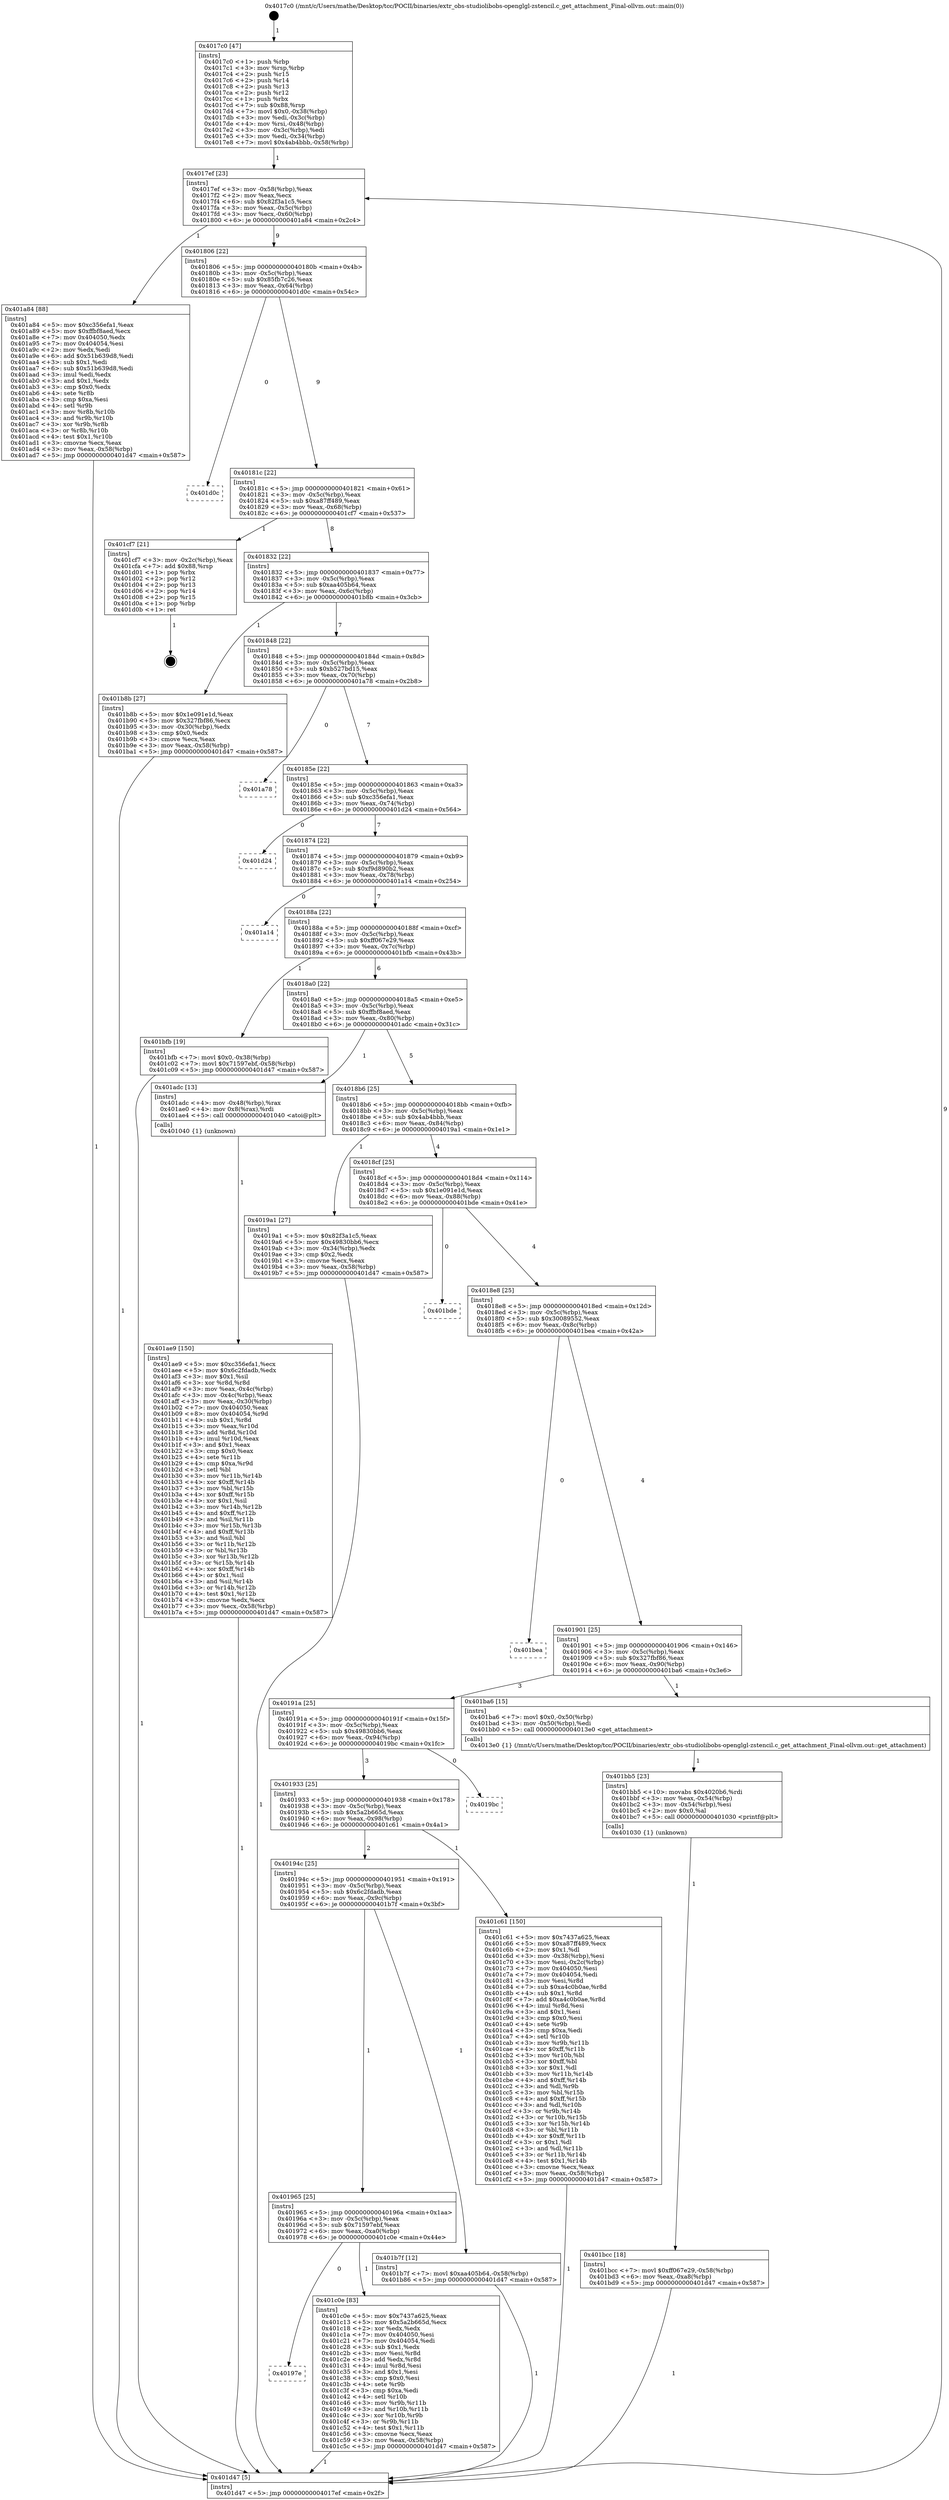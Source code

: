 digraph "0x4017c0" {
  label = "0x4017c0 (/mnt/c/Users/mathe/Desktop/tcc/POCII/binaries/extr_obs-studiolibobs-openglgl-zstencil.c_get_attachment_Final-ollvm.out::main(0))"
  labelloc = "t"
  node[shape=record]

  Entry [label="",width=0.3,height=0.3,shape=circle,fillcolor=black,style=filled]
  "0x4017ef" [label="{
     0x4017ef [23]\l
     | [instrs]\l
     &nbsp;&nbsp;0x4017ef \<+3\>: mov -0x58(%rbp),%eax\l
     &nbsp;&nbsp;0x4017f2 \<+2\>: mov %eax,%ecx\l
     &nbsp;&nbsp;0x4017f4 \<+6\>: sub $0x82f3a1c5,%ecx\l
     &nbsp;&nbsp;0x4017fa \<+3\>: mov %eax,-0x5c(%rbp)\l
     &nbsp;&nbsp;0x4017fd \<+3\>: mov %ecx,-0x60(%rbp)\l
     &nbsp;&nbsp;0x401800 \<+6\>: je 0000000000401a84 \<main+0x2c4\>\l
  }"]
  "0x401a84" [label="{
     0x401a84 [88]\l
     | [instrs]\l
     &nbsp;&nbsp;0x401a84 \<+5\>: mov $0xc356efa1,%eax\l
     &nbsp;&nbsp;0x401a89 \<+5\>: mov $0xffbf8aed,%ecx\l
     &nbsp;&nbsp;0x401a8e \<+7\>: mov 0x404050,%edx\l
     &nbsp;&nbsp;0x401a95 \<+7\>: mov 0x404054,%esi\l
     &nbsp;&nbsp;0x401a9c \<+2\>: mov %edx,%edi\l
     &nbsp;&nbsp;0x401a9e \<+6\>: add $0x51b639d8,%edi\l
     &nbsp;&nbsp;0x401aa4 \<+3\>: sub $0x1,%edi\l
     &nbsp;&nbsp;0x401aa7 \<+6\>: sub $0x51b639d8,%edi\l
     &nbsp;&nbsp;0x401aad \<+3\>: imul %edi,%edx\l
     &nbsp;&nbsp;0x401ab0 \<+3\>: and $0x1,%edx\l
     &nbsp;&nbsp;0x401ab3 \<+3\>: cmp $0x0,%edx\l
     &nbsp;&nbsp;0x401ab6 \<+4\>: sete %r8b\l
     &nbsp;&nbsp;0x401aba \<+3\>: cmp $0xa,%esi\l
     &nbsp;&nbsp;0x401abd \<+4\>: setl %r9b\l
     &nbsp;&nbsp;0x401ac1 \<+3\>: mov %r8b,%r10b\l
     &nbsp;&nbsp;0x401ac4 \<+3\>: and %r9b,%r10b\l
     &nbsp;&nbsp;0x401ac7 \<+3\>: xor %r9b,%r8b\l
     &nbsp;&nbsp;0x401aca \<+3\>: or %r8b,%r10b\l
     &nbsp;&nbsp;0x401acd \<+4\>: test $0x1,%r10b\l
     &nbsp;&nbsp;0x401ad1 \<+3\>: cmovne %ecx,%eax\l
     &nbsp;&nbsp;0x401ad4 \<+3\>: mov %eax,-0x58(%rbp)\l
     &nbsp;&nbsp;0x401ad7 \<+5\>: jmp 0000000000401d47 \<main+0x587\>\l
  }"]
  "0x401806" [label="{
     0x401806 [22]\l
     | [instrs]\l
     &nbsp;&nbsp;0x401806 \<+5\>: jmp 000000000040180b \<main+0x4b\>\l
     &nbsp;&nbsp;0x40180b \<+3\>: mov -0x5c(%rbp),%eax\l
     &nbsp;&nbsp;0x40180e \<+5\>: sub $0x85fb7c26,%eax\l
     &nbsp;&nbsp;0x401813 \<+3\>: mov %eax,-0x64(%rbp)\l
     &nbsp;&nbsp;0x401816 \<+6\>: je 0000000000401d0c \<main+0x54c\>\l
  }"]
  Exit [label="",width=0.3,height=0.3,shape=circle,fillcolor=black,style=filled,peripheries=2]
  "0x401d0c" [label="{
     0x401d0c\l
  }", style=dashed]
  "0x40181c" [label="{
     0x40181c [22]\l
     | [instrs]\l
     &nbsp;&nbsp;0x40181c \<+5\>: jmp 0000000000401821 \<main+0x61\>\l
     &nbsp;&nbsp;0x401821 \<+3\>: mov -0x5c(%rbp),%eax\l
     &nbsp;&nbsp;0x401824 \<+5\>: sub $0xa87ff489,%eax\l
     &nbsp;&nbsp;0x401829 \<+3\>: mov %eax,-0x68(%rbp)\l
     &nbsp;&nbsp;0x40182c \<+6\>: je 0000000000401cf7 \<main+0x537\>\l
  }"]
  "0x40197e" [label="{
     0x40197e\l
  }", style=dashed]
  "0x401cf7" [label="{
     0x401cf7 [21]\l
     | [instrs]\l
     &nbsp;&nbsp;0x401cf7 \<+3\>: mov -0x2c(%rbp),%eax\l
     &nbsp;&nbsp;0x401cfa \<+7\>: add $0x88,%rsp\l
     &nbsp;&nbsp;0x401d01 \<+1\>: pop %rbx\l
     &nbsp;&nbsp;0x401d02 \<+2\>: pop %r12\l
     &nbsp;&nbsp;0x401d04 \<+2\>: pop %r13\l
     &nbsp;&nbsp;0x401d06 \<+2\>: pop %r14\l
     &nbsp;&nbsp;0x401d08 \<+2\>: pop %r15\l
     &nbsp;&nbsp;0x401d0a \<+1\>: pop %rbp\l
     &nbsp;&nbsp;0x401d0b \<+1\>: ret\l
  }"]
  "0x401832" [label="{
     0x401832 [22]\l
     | [instrs]\l
     &nbsp;&nbsp;0x401832 \<+5\>: jmp 0000000000401837 \<main+0x77\>\l
     &nbsp;&nbsp;0x401837 \<+3\>: mov -0x5c(%rbp),%eax\l
     &nbsp;&nbsp;0x40183a \<+5\>: sub $0xaa405b64,%eax\l
     &nbsp;&nbsp;0x40183f \<+3\>: mov %eax,-0x6c(%rbp)\l
     &nbsp;&nbsp;0x401842 \<+6\>: je 0000000000401b8b \<main+0x3cb\>\l
  }"]
  "0x401c0e" [label="{
     0x401c0e [83]\l
     | [instrs]\l
     &nbsp;&nbsp;0x401c0e \<+5\>: mov $0x7437a625,%eax\l
     &nbsp;&nbsp;0x401c13 \<+5\>: mov $0x5a2b665d,%ecx\l
     &nbsp;&nbsp;0x401c18 \<+2\>: xor %edx,%edx\l
     &nbsp;&nbsp;0x401c1a \<+7\>: mov 0x404050,%esi\l
     &nbsp;&nbsp;0x401c21 \<+7\>: mov 0x404054,%edi\l
     &nbsp;&nbsp;0x401c28 \<+3\>: sub $0x1,%edx\l
     &nbsp;&nbsp;0x401c2b \<+3\>: mov %esi,%r8d\l
     &nbsp;&nbsp;0x401c2e \<+3\>: add %edx,%r8d\l
     &nbsp;&nbsp;0x401c31 \<+4\>: imul %r8d,%esi\l
     &nbsp;&nbsp;0x401c35 \<+3\>: and $0x1,%esi\l
     &nbsp;&nbsp;0x401c38 \<+3\>: cmp $0x0,%esi\l
     &nbsp;&nbsp;0x401c3b \<+4\>: sete %r9b\l
     &nbsp;&nbsp;0x401c3f \<+3\>: cmp $0xa,%edi\l
     &nbsp;&nbsp;0x401c42 \<+4\>: setl %r10b\l
     &nbsp;&nbsp;0x401c46 \<+3\>: mov %r9b,%r11b\l
     &nbsp;&nbsp;0x401c49 \<+3\>: and %r10b,%r11b\l
     &nbsp;&nbsp;0x401c4c \<+3\>: xor %r10b,%r9b\l
     &nbsp;&nbsp;0x401c4f \<+3\>: or %r9b,%r11b\l
     &nbsp;&nbsp;0x401c52 \<+4\>: test $0x1,%r11b\l
     &nbsp;&nbsp;0x401c56 \<+3\>: cmovne %ecx,%eax\l
     &nbsp;&nbsp;0x401c59 \<+3\>: mov %eax,-0x58(%rbp)\l
     &nbsp;&nbsp;0x401c5c \<+5\>: jmp 0000000000401d47 \<main+0x587\>\l
  }"]
  "0x401b8b" [label="{
     0x401b8b [27]\l
     | [instrs]\l
     &nbsp;&nbsp;0x401b8b \<+5\>: mov $0x1e091e1d,%eax\l
     &nbsp;&nbsp;0x401b90 \<+5\>: mov $0x327fbf86,%ecx\l
     &nbsp;&nbsp;0x401b95 \<+3\>: mov -0x30(%rbp),%edx\l
     &nbsp;&nbsp;0x401b98 \<+3\>: cmp $0x0,%edx\l
     &nbsp;&nbsp;0x401b9b \<+3\>: cmove %ecx,%eax\l
     &nbsp;&nbsp;0x401b9e \<+3\>: mov %eax,-0x58(%rbp)\l
     &nbsp;&nbsp;0x401ba1 \<+5\>: jmp 0000000000401d47 \<main+0x587\>\l
  }"]
  "0x401848" [label="{
     0x401848 [22]\l
     | [instrs]\l
     &nbsp;&nbsp;0x401848 \<+5\>: jmp 000000000040184d \<main+0x8d\>\l
     &nbsp;&nbsp;0x40184d \<+3\>: mov -0x5c(%rbp),%eax\l
     &nbsp;&nbsp;0x401850 \<+5\>: sub $0xb527bd15,%eax\l
     &nbsp;&nbsp;0x401855 \<+3\>: mov %eax,-0x70(%rbp)\l
     &nbsp;&nbsp;0x401858 \<+6\>: je 0000000000401a78 \<main+0x2b8\>\l
  }"]
  "0x401bcc" [label="{
     0x401bcc [18]\l
     | [instrs]\l
     &nbsp;&nbsp;0x401bcc \<+7\>: movl $0xff067e29,-0x58(%rbp)\l
     &nbsp;&nbsp;0x401bd3 \<+6\>: mov %eax,-0xa8(%rbp)\l
     &nbsp;&nbsp;0x401bd9 \<+5\>: jmp 0000000000401d47 \<main+0x587\>\l
  }"]
  "0x401a78" [label="{
     0x401a78\l
  }", style=dashed]
  "0x40185e" [label="{
     0x40185e [22]\l
     | [instrs]\l
     &nbsp;&nbsp;0x40185e \<+5\>: jmp 0000000000401863 \<main+0xa3\>\l
     &nbsp;&nbsp;0x401863 \<+3\>: mov -0x5c(%rbp),%eax\l
     &nbsp;&nbsp;0x401866 \<+5\>: sub $0xc356efa1,%eax\l
     &nbsp;&nbsp;0x40186b \<+3\>: mov %eax,-0x74(%rbp)\l
     &nbsp;&nbsp;0x40186e \<+6\>: je 0000000000401d24 \<main+0x564\>\l
  }"]
  "0x401bb5" [label="{
     0x401bb5 [23]\l
     | [instrs]\l
     &nbsp;&nbsp;0x401bb5 \<+10\>: movabs $0x4020b6,%rdi\l
     &nbsp;&nbsp;0x401bbf \<+3\>: mov %eax,-0x54(%rbp)\l
     &nbsp;&nbsp;0x401bc2 \<+3\>: mov -0x54(%rbp),%esi\l
     &nbsp;&nbsp;0x401bc5 \<+2\>: mov $0x0,%al\l
     &nbsp;&nbsp;0x401bc7 \<+5\>: call 0000000000401030 \<printf@plt\>\l
     | [calls]\l
     &nbsp;&nbsp;0x401030 \{1\} (unknown)\l
  }"]
  "0x401d24" [label="{
     0x401d24\l
  }", style=dashed]
  "0x401874" [label="{
     0x401874 [22]\l
     | [instrs]\l
     &nbsp;&nbsp;0x401874 \<+5\>: jmp 0000000000401879 \<main+0xb9\>\l
     &nbsp;&nbsp;0x401879 \<+3\>: mov -0x5c(%rbp),%eax\l
     &nbsp;&nbsp;0x40187c \<+5\>: sub $0xf9d890b2,%eax\l
     &nbsp;&nbsp;0x401881 \<+3\>: mov %eax,-0x78(%rbp)\l
     &nbsp;&nbsp;0x401884 \<+6\>: je 0000000000401a14 \<main+0x254\>\l
  }"]
  "0x401965" [label="{
     0x401965 [25]\l
     | [instrs]\l
     &nbsp;&nbsp;0x401965 \<+5\>: jmp 000000000040196a \<main+0x1aa\>\l
     &nbsp;&nbsp;0x40196a \<+3\>: mov -0x5c(%rbp),%eax\l
     &nbsp;&nbsp;0x40196d \<+5\>: sub $0x71597ebf,%eax\l
     &nbsp;&nbsp;0x401972 \<+6\>: mov %eax,-0xa0(%rbp)\l
     &nbsp;&nbsp;0x401978 \<+6\>: je 0000000000401c0e \<main+0x44e\>\l
  }"]
  "0x401a14" [label="{
     0x401a14\l
  }", style=dashed]
  "0x40188a" [label="{
     0x40188a [22]\l
     | [instrs]\l
     &nbsp;&nbsp;0x40188a \<+5\>: jmp 000000000040188f \<main+0xcf\>\l
     &nbsp;&nbsp;0x40188f \<+3\>: mov -0x5c(%rbp),%eax\l
     &nbsp;&nbsp;0x401892 \<+5\>: sub $0xff067e29,%eax\l
     &nbsp;&nbsp;0x401897 \<+3\>: mov %eax,-0x7c(%rbp)\l
     &nbsp;&nbsp;0x40189a \<+6\>: je 0000000000401bfb \<main+0x43b\>\l
  }"]
  "0x401b7f" [label="{
     0x401b7f [12]\l
     | [instrs]\l
     &nbsp;&nbsp;0x401b7f \<+7\>: movl $0xaa405b64,-0x58(%rbp)\l
     &nbsp;&nbsp;0x401b86 \<+5\>: jmp 0000000000401d47 \<main+0x587\>\l
  }"]
  "0x401bfb" [label="{
     0x401bfb [19]\l
     | [instrs]\l
     &nbsp;&nbsp;0x401bfb \<+7\>: movl $0x0,-0x38(%rbp)\l
     &nbsp;&nbsp;0x401c02 \<+7\>: movl $0x71597ebf,-0x58(%rbp)\l
     &nbsp;&nbsp;0x401c09 \<+5\>: jmp 0000000000401d47 \<main+0x587\>\l
  }"]
  "0x4018a0" [label="{
     0x4018a0 [22]\l
     | [instrs]\l
     &nbsp;&nbsp;0x4018a0 \<+5\>: jmp 00000000004018a5 \<main+0xe5\>\l
     &nbsp;&nbsp;0x4018a5 \<+3\>: mov -0x5c(%rbp),%eax\l
     &nbsp;&nbsp;0x4018a8 \<+5\>: sub $0xffbf8aed,%eax\l
     &nbsp;&nbsp;0x4018ad \<+3\>: mov %eax,-0x80(%rbp)\l
     &nbsp;&nbsp;0x4018b0 \<+6\>: je 0000000000401adc \<main+0x31c\>\l
  }"]
  "0x40194c" [label="{
     0x40194c [25]\l
     | [instrs]\l
     &nbsp;&nbsp;0x40194c \<+5\>: jmp 0000000000401951 \<main+0x191\>\l
     &nbsp;&nbsp;0x401951 \<+3\>: mov -0x5c(%rbp),%eax\l
     &nbsp;&nbsp;0x401954 \<+5\>: sub $0x6c2fdadb,%eax\l
     &nbsp;&nbsp;0x401959 \<+6\>: mov %eax,-0x9c(%rbp)\l
     &nbsp;&nbsp;0x40195f \<+6\>: je 0000000000401b7f \<main+0x3bf\>\l
  }"]
  "0x401adc" [label="{
     0x401adc [13]\l
     | [instrs]\l
     &nbsp;&nbsp;0x401adc \<+4\>: mov -0x48(%rbp),%rax\l
     &nbsp;&nbsp;0x401ae0 \<+4\>: mov 0x8(%rax),%rdi\l
     &nbsp;&nbsp;0x401ae4 \<+5\>: call 0000000000401040 \<atoi@plt\>\l
     | [calls]\l
     &nbsp;&nbsp;0x401040 \{1\} (unknown)\l
  }"]
  "0x4018b6" [label="{
     0x4018b6 [25]\l
     | [instrs]\l
     &nbsp;&nbsp;0x4018b6 \<+5\>: jmp 00000000004018bb \<main+0xfb\>\l
     &nbsp;&nbsp;0x4018bb \<+3\>: mov -0x5c(%rbp),%eax\l
     &nbsp;&nbsp;0x4018be \<+5\>: sub $0x4ab4bbb,%eax\l
     &nbsp;&nbsp;0x4018c3 \<+6\>: mov %eax,-0x84(%rbp)\l
     &nbsp;&nbsp;0x4018c9 \<+6\>: je 00000000004019a1 \<main+0x1e1\>\l
  }"]
  "0x401c61" [label="{
     0x401c61 [150]\l
     | [instrs]\l
     &nbsp;&nbsp;0x401c61 \<+5\>: mov $0x7437a625,%eax\l
     &nbsp;&nbsp;0x401c66 \<+5\>: mov $0xa87ff489,%ecx\l
     &nbsp;&nbsp;0x401c6b \<+2\>: mov $0x1,%dl\l
     &nbsp;&nbsp;0x401c6d \<+3\>: mov -0x38(%rbp),%esi\l
     &nbsp;&nbsp;0x401c70 \<+3\>: mov %esi,-0x2c(%rbp)\l
     &nbsp;&nbsp;0x401c73 \<+7\>: mov 0x404050,%esi\l
     &nbsp;&nbsp;0x401c7a \<+7\>: mov 0x404054,%edi\l
     &nbsp;&nbsp;0x401c81 \<+3\>: mov %esi,%r8d\l
     &nbsp;&nbsp;0x401c84 \<+7\>: sub $0xa4c0b0ae,%r8d\l
     &nbsp;&nbsp;0x401c8b \<+4\>: sub $0x1,%r8d\l
     &nbsp;&nbsp;0x401c8f \<+7\>: add $0xa4c0b0ae,%r8d\l
     &nbsp;&nbsp;0x401c96 \<+4\>: imul %r8d,%esi\l
     &nbsp;&nbsp;0x401c9a \<+3\>: and $0x1,%esi\l
     &nbsp;&nbsp;0x401c9d \<+3\>: cmp $0x0,%esi\l
     &nbsp;&nbsp;0x401ca0 \<+4\>: sete %r9b\l
     &nbsp;&nbsp;0x401ca4 \<+3\>: cmp $0xa,%edi\l
     &nbsp;&nbsp;0x401ca7 \<+4\>: setl %r10b\l
     &nbsp;&nbsp;0x401cab \<+3\>: mov %r9b,%r11b\l
     &nbsp;&nbsp;0x401cae \<+4\>: xor $0xff,%r11b\l
     &nbsp;&nbsp;0x401cb2 \<+3\>: mov %r10b,%bl\l
     &nbsp;&nbsp;0x401cb5 \<+3\>: xor $0xff,%bl\l
     &nbsp;&nbsp;0x401cb8 \<+3\>: xor $0x1,%dl\l
     &nbsp;&nbsp;0x401cbb \<+3\>: mov %r11b,%r14b\l
     &nbsp;&nbsp;0x401cbe \<+4\>: and $0xff,%r14b\l
     &nbsp;&nbsp;0x401cc2 \<+3\>: and %dl,%r9b\l
     &nbsp;&nbsp;0x401cc5 \<+3\>: mov %bl,%r15b\l
     &nbsp;&nbsp;0x401cc8 \<+4\>: and $0xff,%r15b\l
     &nbsp;&nbsp;0x401ccc \<+3\>: and %dl,%r10b\l
     &nbsp;&nbsp;0x401ccf \<+3\>: or %r9b,%r14b\l
     &nbsp;&nbsp;0x401cd2 \<+3\>: or %r10b,%r15b\l
     &nbsp;&nbsp;0x401cd5 \<+3\>: xor %r15b,%r14b\l
     &nbsp;&nbsp;0x401cd8 \<+3\>: or %bl,%r11b\l
     &nbsp;&nbsp;0x401cdb \<+4\>: xor $0xff,%r11b\l
     &nbsp;&nbsp;0x401cdf \<+3\>: or $0x1,%dl\l
     &nbsp;&nbsp;0x401ce2 \<+3\>: and %dl,%r11b\l
     &nbsp;&nbsp;0x401ce5 \<+3\>: or %r11b,%r14b\l
     &nbsp;&nbsp;0x401ce8 \<+4\>: test $0x1,%r14b\l
     &nbsp;&nbsp;0x401cec \<+3\>: cmovne %ecx,%eax\l
     &nbsp;&nbsp;0x401cef \<+3\>: mov %eax,-0x58(%rbp)\l
     &nbsp;&nbsp;0x401cf2 \<+5\>: jmp 0000000000401d47 \<main+0x587\>\l
  }"]
  "0x4019a1" [label="{
     0x4019a1 [27]\l
     | [instrs]\l
     &nbsp;&nbsp;0x4019a1 \<+5\>: mov $0x82f3a1c5,%eax\l
     &nbsp;&nbsp;0x4019a6 \<+5\>: mov $0x49830bb6,%ecx\l
     &nbsp;&nbsp;0x4019ab \<+3\>: mov -0x34(%rbp),%edx\l
     &nbsp;&nbsp;0x4019ae \<+3\>: cmp $0x2,%edx\l
     &nbsp;&nbsp;0x4019b1 \<+3\>: cmovne %ecx,%eax\l
     &nbsp;&nbsp;0x4019b4 \<+3\>: mov %eax,-0x58(%rbp)\l
     &nbsp;&nbsp;0x4019b7 \<+5\>: jmp 0000000000401d47 \<main+0x587\>\l
  }"]
  "0x4018cf" [label="{
     0x4018cf [25]\l
     | [instrs]\l
     &nbsp;&nbsp;0x4018cf \<+5\>: jmp 00000000004018d4 \<main+0x114\>\l
     &nbsp;&nbsp;0x4018d4 \<+3\>: mov -0x5c(%rbp),%eax\l
     &nbsp;&nbsp;0x4018d7 \<+5\>: sub $0x1e091e1d,%eax\l
     &nbsp;&nbsp;0x4018dc \<+6\>: mov %eax,-0x88(%rbp)\l
     &nbsp;&nbsp;0x4018e2 \<+6\>: je 0000000000401bde \<main+0x41e\>\l
  }"]
  "0x401d47" [label="{
     0x401d47 [5]\l
     | [instrs]\l
     &nbsp;&nbsp;0x401d47 \<+5\>: jmp 00000000004017ef \<main+0x2f\>\l
  }"]
  "0x4017c0" [label="{
     0x4017c0 [47]\l
     | [instrs]\l
     &nbsp;&nbsp;0x4017c0 \<+1\>: push %rbp\l
     &nbsp;&nbsp;0x4017c1 \<+3\>: mov %rsp,%rbp\l
     &nbsp;&nbsp;0x4017c4 \<+2\>: push %r15\l
     &nbsp;&nbsp;0x4017c6 \<+2\>: push %r14\l
     &nbsp;&nbsp;0x4017c8 \<+2\>: push %r13\l
     &nbsp;&nbsp;0x4017ca \<+2\>: push %r12\l
     &nbsp;&nbsp;0x4017cc \<+1\>: push %rbx\l
     &nbsp;&nbsp;0x4017cd \<+7\>: sub $0x88,%rsp\l
     &nbsp;&nbsp;0x4017d4 \<+7\>: movl $0x0,-0x38(%rbp)\l
     &nbsp;&nbsp;0x4017db \<+3\>: mov %edi,-0x3c(%rbp)\l
     &nbsp;&nbsp;0x4017de \<+4\>: mov %rsi,-0x48(%rbp)\l
     &nbsp;&nbsp;0x4017e2 \<+3\>: mov -0x3c(%rbp),%edi\l
     &nbsp;&nbsp;0x4017e5 \<+3\>: mov %edi,-0x34(%rbp)\l
     &nbsp;&nbsp;0x4017e8 \<+7\>: movl $0x4ab4bbb,-0x58(%rbp)\l
  }"]
  "0x401ae9" [label="{
     0x401ae9 [150]\l
     | [instrs]\l
     &nbsp;&nbsp;0x401ae9 \<+5\>: mov $0xc356efa1,%ecx\l
     &nbsp;&nbsp;0x401aee \<+5\>: mov $0x6c2fdadb,%edx\l
     &nbsp;&nbsp;0x401af3 \<+3\>: mov $0x1,%sil\l
     &nbsp;&nbsp;0x401af6 \<+3\>: xor %r8d,%r8d\l
     &nbsp;&nbsp;0x401af9 \<+3\>: mov %eax,-0x4c(%rbp)\l
     &nbsp;&nbsp;0x401afc \<+3\>: mov -0x4c(%rbp),%eax\l
     &nbsp;&nbsp;0x401aff \<+3\>: mov %eax,-0x30(%rbp)\l
     &nbsp;&nbsp;0x401b02 \<+7\>: mov 0x404050,%eax\l
     &nbsp;&nbsp;0x401b09 \<+8\>: mov 0x404054,%r9d\l
     &nbsp;&nbsp;0x401b11 \<+4\>: sub $0x1,%r8d\l
     &nbsp;&nbsp;0x401b15 \<+3\>: mov %eax,%r10d\l
     &nbsp;&nbsp;0x401b18 \<+3\>: add %r8d,%r10d\l
     &nbsp;&nbsp;0x401b1b \<+4\>: imul %r10d,%eax\l
     &nbsp;&nbsp;0x401b1f \<+3\>: and $0x1,%eax\l
     &nbsp;&nbsp;0x401b22 \<+3\>: cmp $0x0,%eax\l
     &nbsp;&nbsp;0x401b25 \<+4\>: sete %r11b\l
     &nbsp;&nbsp;0x401b29 \<+4\>: cmp $0xa,%r9d\l
     &nbsp;&nbsp;0x401b2d \<+3\>: setl %bl\l
     &nbsp;&nbsp;0x401b30 \<+3\>: mov %r11b,%r14b\l
     &nbsp;&nbsp;0x401b33 \<+4\>: xor $0xff,%r14b\l
     &nbsp;&nbsp;0x401b37 \<+3\>: mov %bl,%r15b\l
     &nbsp;&nbsp;0x401b3a \<+4\>: xor $0xff,%r15b\l
     &nbsp;&nbsp;0x401b3e \<+4\>: xor $0x1,%sil\l
     &nbsp;&nbsp;0x401b42 \<+3\>: mov %r14b,%r12b\l
     &nbsp;&nbsp;0x401b45 \<+4\>: and $0xff,%r12b\l
     &nbsp;&nbsp;0x401b49 \<+3\>: and %sil,%r11b\l
     &nbsp;&nbsp;0x401b4c \<+3\>: mov %r15b,%r13b\l
     &nbsp;&nbsp;0x401b4f \<+4\>: and $0xff,%r13b\l
     &nbsp;&nbsp;0x401b53 \<+3\>: and %sil,%bl\l
     &nbsp;&nbsp;0x401b56 \<+3\>: or %r11b,%r12b\l
     &nbsp;&nbsp;0x401b59 \<+3\>: or %bl,%r13b\l
     &nbsp;&nbsp;0x401b5c \<+3\>: xor %r13b,%r12b\l
     &nbsp;&nbsp;0x401b5f \<+3\>: or %r15b,%r14b\l
     &nbsp;&nbsp;0x401b62 \<+4\>: xor $0xff,%r14b\l
     &nbsp;&nbsp;0x401b66 \<+4\>: or $0x1,%sil\l
     &nbsp;&nbsp;0x401b6a \<+3\>: and %sil,%r14b\l
     &nbsp;&nbsp;0x401b6d \<+3\>: or %r14b,%r12b\l
     &nbsp;&nbsp;0x401b70 \<+4\>: test $0x1,%r12b\l
     &nbsp;&nbsp;0x401b74 \<+3\>: cmovne %edx,%ecx\l
     &nbsp;&nbsp;0x401b77 \<+3\>: mov %ecx,-0x58(%rbp)\l
     &nbsp;&nbsp;0x401b7a \<+5\>: jmp 0000000000401d47 \<main+0x587\>\l
  }"]
  "0x401933" [label="{
     0x401933 [25]\l
     | [instrs]\l
     &nbsp;&nbsp;0x401933 \<+5\>: jmp 0000000000401938 \<main+0x178\>\l
     &nbsp;&nbsp;0x401938 \<+3\>: mov -0x5c(%rbp),%eax\l
     &nbsp;&nbsp;0x40193b \<+5\>: sub $0x5a2b665d,%eax\l
     &nbsp;&nbsp;0x401940 \<+6\>: mov %eax,-0x98(%rbp)\l
     &nbsp;&nbsp;0x401946 \<+6\>: je 0000000000401c61 \<main+0x4a1\>\l
  }"]
  "0x401bde" [label="{
     0x401bde\l
  }", style=dashed]
  "0x4018e8" [label="{
     0x4018e8 [25]\l
     | [instrs]\l
     &nbsp;&nbsp;0x4018e8 \<+5\>: jmp 00000000004018ed \<main+0x12d\>\l
     &nbsp;&nbsp;0x4018ed \<+3\>: mov -0x5c(%rbp),%eax\l
     &nbsp;&nbsp;0x4018f0 \<+5\>: sub $0x30089552,%eax\l
     &nbsp;&nbsp;0x4018f5 \<+6\>: mov %eax,-0x8c(%rbp)\l
     &nbsp;&nbsp;0x4018fb \<+6\>: je 0000000000401bea \<main+0x42a\>\l
  }"]
  "0x4019bc" [label="{
     0x4019bc\l
  }", style=dashed]
  "0x401bea" [label="{
     0x401bea\l
  }", style=dashed]
  "0x401901" [label="{
     0x401901 [25]\l
     | [instrs]\l
     &nbsp;&nbsp;0x401901 \<+5\>: jmp 0000000000401906 \<main+0x146\>\l
     &nbsp;&nbsp;0x401906 \<+3\>: mov -0x5c(%rbp),%eax\l
     &nbsp;&nbsp;0x401909 \<+5\>: sub $0x327fbf86,%eax\l
     &nbsp;&nbsp;0x40190e \<+6\>: mov %eax,-0x90(%rbp)\l
     &nbsp;&nbsp;0x401914 \<+6\>: je 0000000000401ba6 \<main+0x3e6\>\l
  }"]
  "0x40191a" [label="{
     0x40191a [25]\l
     | [instrs]\l
     &nbsp;&nbsp;0x40191a \<+5\>: jmp 000000000040191f \<main+0x15f\>\l
     &nbsp;&nbsp;0x40191f \<+3\>: mov -0x5c(%rbp),%eax\l
     &nbsp;&nbsp;0x401922 \<+5\>: sub $0x49830bb6,%eax\l
     &nbsp;&nbsp;0x401927 \<+6\>: mov %eax,-0x94(%rbp)\l
     &nbsp;&nbsp;0x40192d \<+6\>: je 00000000004019bc \<main+0x1fc\>\l
  }"]
  "0x401ba6" [label="{
     0x401ba6 [15]\l
     | [instrs]\l
     &nbsp;&nbsp;0x401ba6 \<+7\>: movl $0x0,-0x50(%rbp)\l
     &nbsp;&nbsp;0x401bad \<+3\>: mov -0x50(%rbp),%edi\l
     &nbsp;&nbsp;0x401bb0 \<+5\>: call 00000000004013e0 \<get_attachment\>\l
     | [calls]\l
     &nbsp;&nbsp;0x4013e0 \{1\} (/mnt/c/Users/mathe/Desktop/tcc/POCII/binaries/extr_obs-studiolibobs-openglgl-zstencil.c_get_attachment_Final-ollvm.out::get_attachment)\l
  }"]
  Entry -> "0x4017c0" [label=" 1"]
  "0x4017ef" -> "0x401a84" [label=" 1"]
  "0x4017ef" -> "0x401806" [label=" 9"]
  "0x401cf7" -> Exit [label=" 1"]
  "0x401806" -> "0x401d0c" [label=" 0"]
  "0x401806" -> "0x40181c" [label=" 9"]
  "0x401c61" -> "0x401d47" [label=" 1"]
  "0x40181c" -> "0x401cf7" [label=" 1"]
  "0x40181c" -> "0x401832" [label=" 8"]
  "0x401c0e" -> "0x401d47" [label=" 1"]
  "0x401832" -> "0x401b8b" [label=" 1"]
  "0x401832" -> "0x401848" [label=" 7"]
  "0x401965" -> "0x40197e" [label=" 0"]
  "0x401848" -> "0x401a78" [label=" 0"]
  "0x401848" -> "0x40185e" [label=" 7"]
  "0x401965" -> "0x401c0e" [label=" 1"]
  "0x40185e" -> "0x401d24" [label=" 0"]
  "0x40185e" -> "0x401874" [label=" 7"]
  "0x401bfb" -> "0x401d47" [label=" 1"]
  "0x401874" -> "0x401a14" [label=" 0"]
  "0x401874" -> "0x40188a" [label=" 7"]
  "0x401bcc" -> "0x401d47" [label=" 1"]
  "0x40188a" -> "0x401bfb" [label=" 1"]
  "0x40188a" -> "0x4018a0" [label=" 6"]
  "0x401bb5" -> "0x401bcc" [label=" 1"]
  "0x4018a0" -> "0x401adc" [label=" 1"]
  "0x4018a0" -> "0x4018b6" [label=" 5"]
  "0x401b8b" -> "0x401d47" [label=" 1"]
  "0x4018b6" -> "0x4019a1" [label=" 1"]
  "0x4018b6" -> "0x4018cf" [label=" 4"]
  "0x4019a1" -> "0x401d47" [label=" 1"]
  "0x4017c0" -> "0x4017ef" [label=" 1"]
  "0x401d47" -> "0x4017ef" [label=" 9"]
  "0x401a84" -> "0x401d47" [label=" 1"]
  "0x401adc" -> "0x401ae9" [label=" 1"]
  "0x401ae9" -> "0x401d47" [label=" 1"]
  "0x401b7f" -> "0x401d47" [label=" 1"]
  "0x4018cf" -> "0x401bde" [label=" 0"]
  "0x4018cf" -> "0x4018e8" [label=" 4"]
  "0x40194c" -> "0x401b7f" [label=" 1"]
  "0x4018e8" -> "0x401bea" [label=" 0"]
  "0x4018e8" -> "0x401901" [label=" 4"]
  "0x401ba6" -> "0x401bb5" [label=" 1"]
  "0x401901" -> "0x401ba6" [label=" 1"]
  "0x401901" -> "0x40191a" [label=" 3"]
  "0x401933" -> "0x40194c" [label=" 2"]
  "0x40191a" -> "0x4019bc" [label=" 0"]
  "0x40191a" -> "0x401933" [label=" 3"]
  "0x40194c" -> "0x401965" [label=" 1"]
  "0x401933" -> "0x401c61" [label=" 1"]
}
